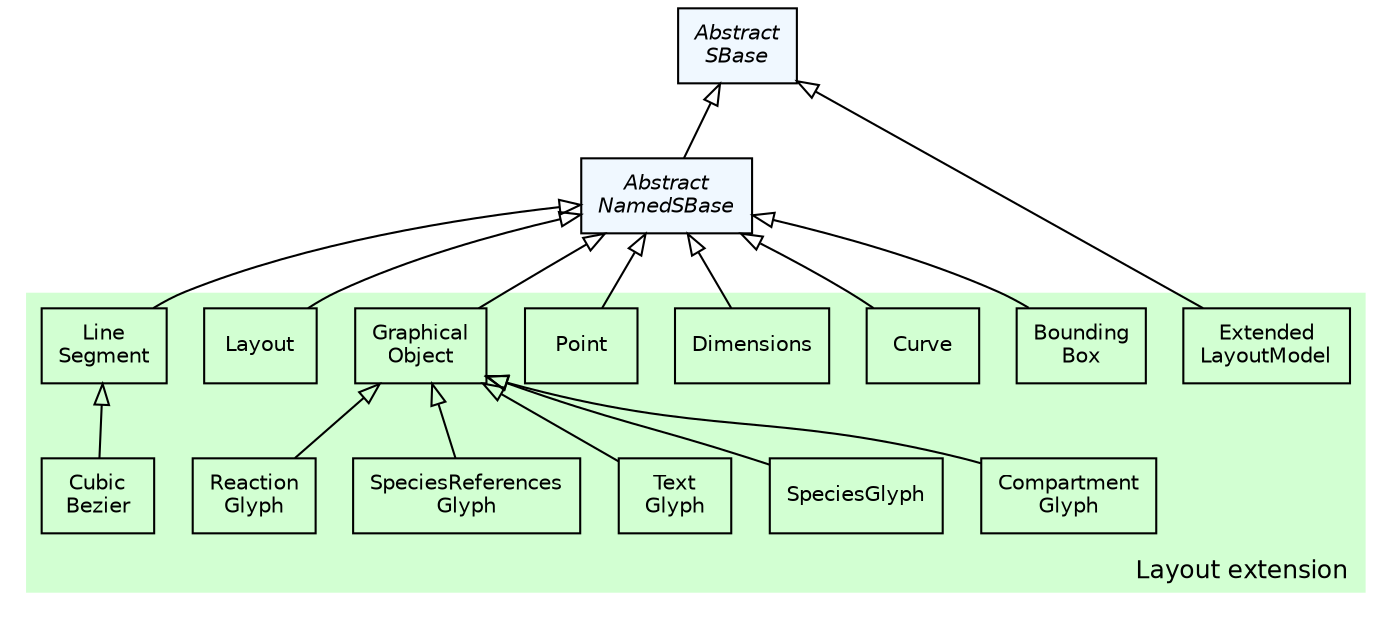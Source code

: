 #!/usr/local/bin/dot
#
# dot -Tpdf type_hierarchy.dot -otype_hierarchy.pdf && acroread type_hierarchy.pdf &
# dot -Tpng type_hierarchy.dot -otype_hierarchy.png
#
# $Id$
# $URL$
# $Rev$

/*
 * Overview of the layout extension type hierarchy
 */

strict digraph G{

	 nodesep=0.25;
	 ranksep=0.5;

	 edge [
	   fontname="Helvetica",
	   fontsize=10,
	   labelfontname="Helvetica",
	   labelfontsize=10
	 ];
	 node [
	   fontname="Helvetica",
	   fontsize=10,
	   shape=box
	 ];
	 
	 /*
   * Abstract data types
   */
  AbstractNamedSBase                       [label=<<font face="Helvetica-Oblique">Abstract<br/>NamedSBase</font>>, style="filled", fillcolor="#F0F8FF"];
  AbstractSBase                            [label=<<font face="Helvetica-Oblique">Abstract<br/>SBase</font>>, style="filled", fillcolor="#F0F8FF"];
  
  
  /*********************
   * Inheritance graph *
   *********************/
  
  AbstractSBase              -> AbstractNamedSBase         [dir=back,arrowtail=empty];
  
   
  subgraph clusterLayout {
    fontname="Helvetica";
    fontsize=12;
    style="filled";
    fillcolor="#d2ffd2"
    color="#ffffff"
    label="Layout extension";
    labelloc=b;
    labeljust=r;

    // Interfaces

    // Enums
    //SpeciesReferenceRole                   [label="SpeciesReference\nRole"];
    
    // Objects
    BoundingBox                            [label="Bounding\nBox"];
    CompartmentGlyph                       [label="Compartment\nGlyph"];
    CubicBezier                            [label="Cubic\nBezier"];
    Curve                                  [label="Curve"];
    Dimensions                             [label="Dimensions"];
    ExtendedLayoutModel                    [label="Extended\nLayoutModel"];
    GraphicalObject                        [label="Graphical\nObject"];
    Layout                                 [label="Layout"];
    // LayoutParser                        [label="Layout\nParser"];
    LineSegment                            [label="Line\nSegment"];
    Point                                  [label="Point"];
    ReactionGlyph                          [label="Reaction\nGlyph"];
    SpeciesReferencesGlyph                 [label="SpeciesReferences\nGlyph"];
    TextGlyph                              [label="Text\nGlyph"];
    
    /*
     * Inheritance graph
     */
     GraphicalObject    -> CompartmentGlyph       [dir=back,arrowtail=empty];
     GraphicalObject    -> ReactionGlyph          [dir=back,arrowtail=empty];
     GraphicalObject    -> SpeciesGlyph           [dir=back,arrowtail=empty];
     GraphicalObject    -> SpeciesReferencesGlyph [dir=back,arrowtail=empty];
     GraphicalObject    -> TextGlyph              [dir=back,arrowtail=empty];
     LineSegment        -> CubicBezier            [dir=back,arrowtail=empty];
   }
   
   /*********************
    * Inheritance graph *
    *********************/
   
   AbstractNamedSBase -> BoundingBox            [dir=back,arrowtail=empty];
   AbstractNamedSBase -> Curve                  [dir=back,arrowtail=empty];
   AbstractNamedSBase -> Dimensions             [dir=back,arrowtail=empty];
   AbstractNamedSBase -> GraphicalObject        [dir=back,arrowtail=empty];
   AbstractNamedSBase -> Layout                 [dir=back,arrowtail=empty];
   AbstractNamedSBase -> LineSegment            [dir=back,arrowtail=empty];
   AbstractNamedSBase -> Point                  [dir=back,arrowtail=empty];
   AbstractSBase      -> ExtendedLayoutModel    [dir=back,arrowtail=empty];    

}
